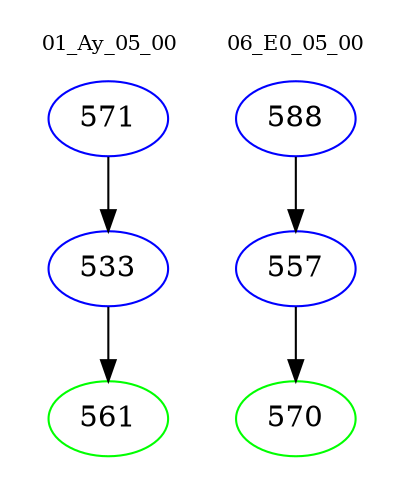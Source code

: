 digraph{
subgraph cluster_0 {
color = white
label = "01_Ay_05_00";
fontsize=10;
T0_571 [label="571", color="blue"]
T0_571 -> T0_533 [color="black"]
T0_533 [label="533", color="blue"]
T0_533 -> T0_561 [color="black"]
T0_561 [label="561", color="green"]
}
subgraph cluster_1 {
color = white
label = "06_E0_05_00";
fontsize=10;
T1_588 [label="588", color="blue"]
T1_588 -> T1_557 [color="black"]
T1_557 [label="557", color="blue"]
T1_557 -> T1_570 [color="black"]
T1_570 [label="570", color="green"]
}
}
